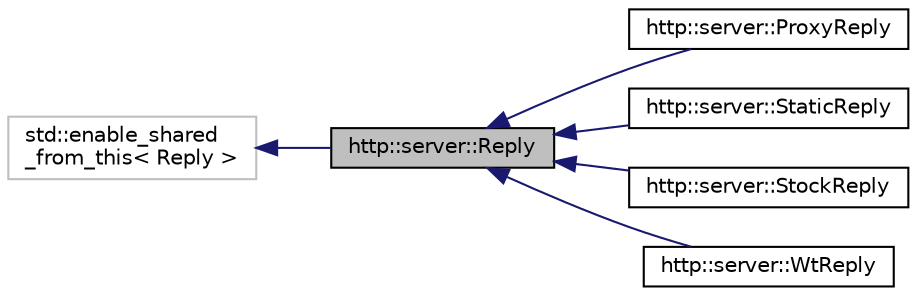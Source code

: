 digraph "http::server::Reply"
{
 // LATEX_PDF_SIZE
  edge [fontname="Helvetica",fontsize="10",labelfontname="Helvetica",labelfontsize="10"];
  node [fontname="Helvetica",fontsize="10",shape=record];
  rankdir="LR";
  Node1 [label="http::server::Reply",height=0.2,width=0.4,color="black", fillcolor="grey75", style="filled", fontcolor="black",tooltip=" "];
  Node2 -> Node1 [dir="back",color="midnightblue",fontsize="10",style="solid",fontname="Helvetica"];
  Node2 [label="std::enable_shared\l_from_this\< Reply \>",height=0.2,width=0.4,color="grey75", fillcolor="white", style="filled",tooltip=" "];
  Node1 -> Node3 [dir="back",color="midnightblue",fontsize="10",style="solid",fontname="Helvetica"];
  Node3 [label="http::server::ProxyReply",height=0.2,width=0.4,color="black", fillcolor="white", style="filled",URL="$classhttp_1_1server_1_1ProxyReply.html",tooltip=" "];
  Node1 -> Node4 [dir="back",color="midnightblue",fontsize="10",style="solid",fontname="Helvetica"];
  Node4 [label="http::server::StaticReply",height=0.2,width=0.4,color="black", fillcolor="white", style="filled",URL="$classhttp_1_1server_1_1StaticReply.html",tooltip=" "];
  Node1 -> Node5 [dir="back",color="midnightblue",fontsize="10",style="solid",fontname="Helvetica"];
  Node5 [label="http::server::StockReply",height=0.2,width=0.4,color="black", fillcolor="white", style="filled",URL="$classhttp_1_1server_1_1StockReply.html",tooltip="A stock reply to be sent to a client."];
  Node1 -> Node6 [dir="back",color="midnightblue",fontsize="10",style="solid",fontname="Helvetica"];
  Node6 [label="http::server::WtReply",height=0.2,width=0.4,color="black", fillcolor="white", style="filled",URL="$classhttp_1_1server_1_1WtReply.html",tooltip="A Wt application reply to be sent to a client."];
}
